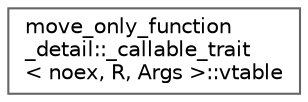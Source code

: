 digraph "类继承关系图"
{
 // LATEX_PDF_SIZE
  bgcolor="transparent";
  edge [fontname=Helvetica,fontsize=10,labelfontname=Helvetica,labelfontsize=10];
  node [fontname=Helvetica,fontsize=10,shape=box,height=0.2,width=0.4];
  rankdir="LR";
  Node0 [id="Node000000",label="move_only_function\l_detail::_callable_trait\l\< noex, R, Args \>::vtable",height=0.2,width=0.4,color="grey40", fillcolor="white", style="filled",URL="$structmove__only__function__detail_1_1__callable__trait_1_1vtable.html",tooltip=" "];
}
